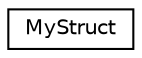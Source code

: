 digraph "Graphical Class Hierarchy"
{
 // LATEX_PDF_SIZE
  edge [fontname="Helvetica",fontsize="10",labelfontname="Helvetica",labelfontsize="10"];
  node [fontname="Helvetica",fontsize="10",shape=record];
  rankdir="LR";
  Node0 [label="MyStruct",height=0.2,width=0.4,color="black", fillcolor="white", style="filled",URL="$structMyStruct.html",tooltip=" "];
}
